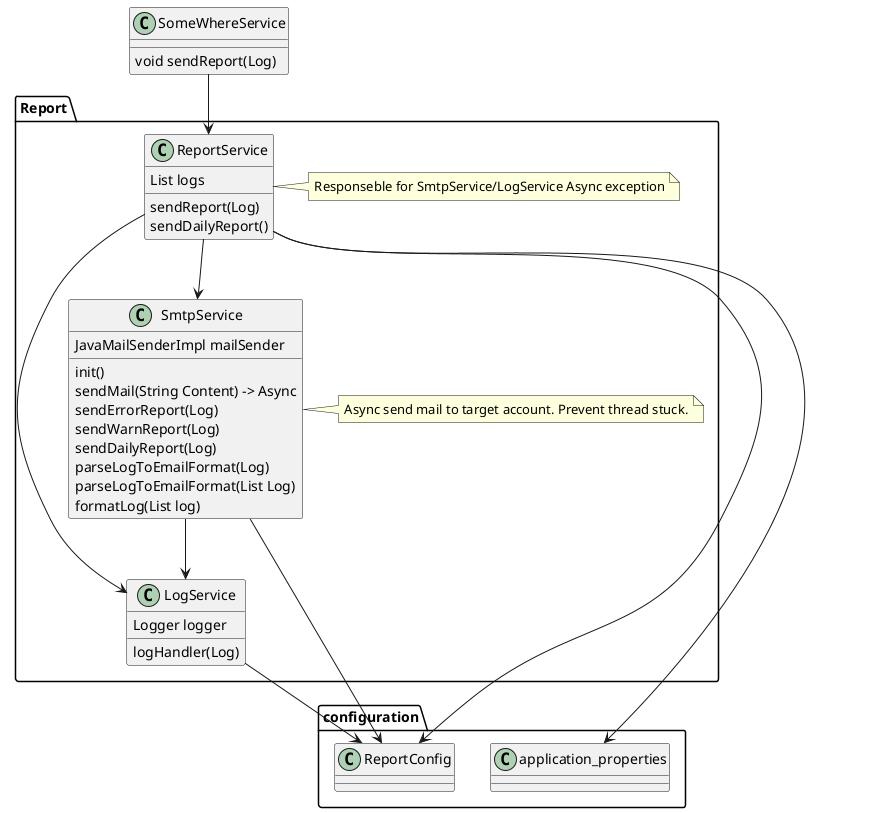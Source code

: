 @startuml

class SomeWhereService {

  void sendReport(Log)
}

package Report {

  class ReportService {
    
    List logs

    sendReport(Log)
    sendDailyReport()
  }
  note right: Responseble for SmtpService/LogService Async exception

  class SmtpService {

    JavaMailSenderImpl mailSender

    init()
    sendMail(String Content) -> Async
    sendErrorReport(Log)
    sendWarnReport(Log)
    sendDailyReport(Log)
    parseLogToEmailFormat(Log)
    parseLogToEmailFormat(List Log)
    formatLog(List log)
  }
  note right: Async send mail to target account. Prevent thread stuck.

  class LogService {
    Logger logger
    logHandler(Log)
  }
}

package configuration {
  class application_properties {

  }
  class ReportConfig {

  }
}

SomeWhereService --> ReportService
ReportService --> SmtpService
ReportService --> LogService
ReportService --> ReportConfig
ReportService --> application_properties

SmtpService --> ReportConfig
SmtpService --> LogService

LogService --> ReportConfig

@enduml